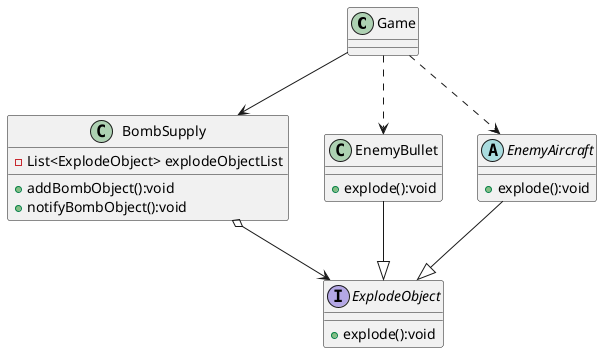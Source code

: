 @startuml
'https://plantuml.com/class-diagram

class Game
class BombSupply{
- List<ExplodeObject> explodeObjectList
+ addBombObject():void
+ notifyBombObject():void
}
interface ExplodeObject{
+explode():void
}
class EnemyBullet{
+explode():void
}
abstract class EnemyAircraft{
+explode():void
}

Game --> BombSupply
Game ..> EnemyBullet
Game ..> EnemyAircraft

EnemyAircraft --|> ExplodeObject
EnemyBullet --|> ExplodeObject

BombSupply o--> ExplodeObject

@enduml